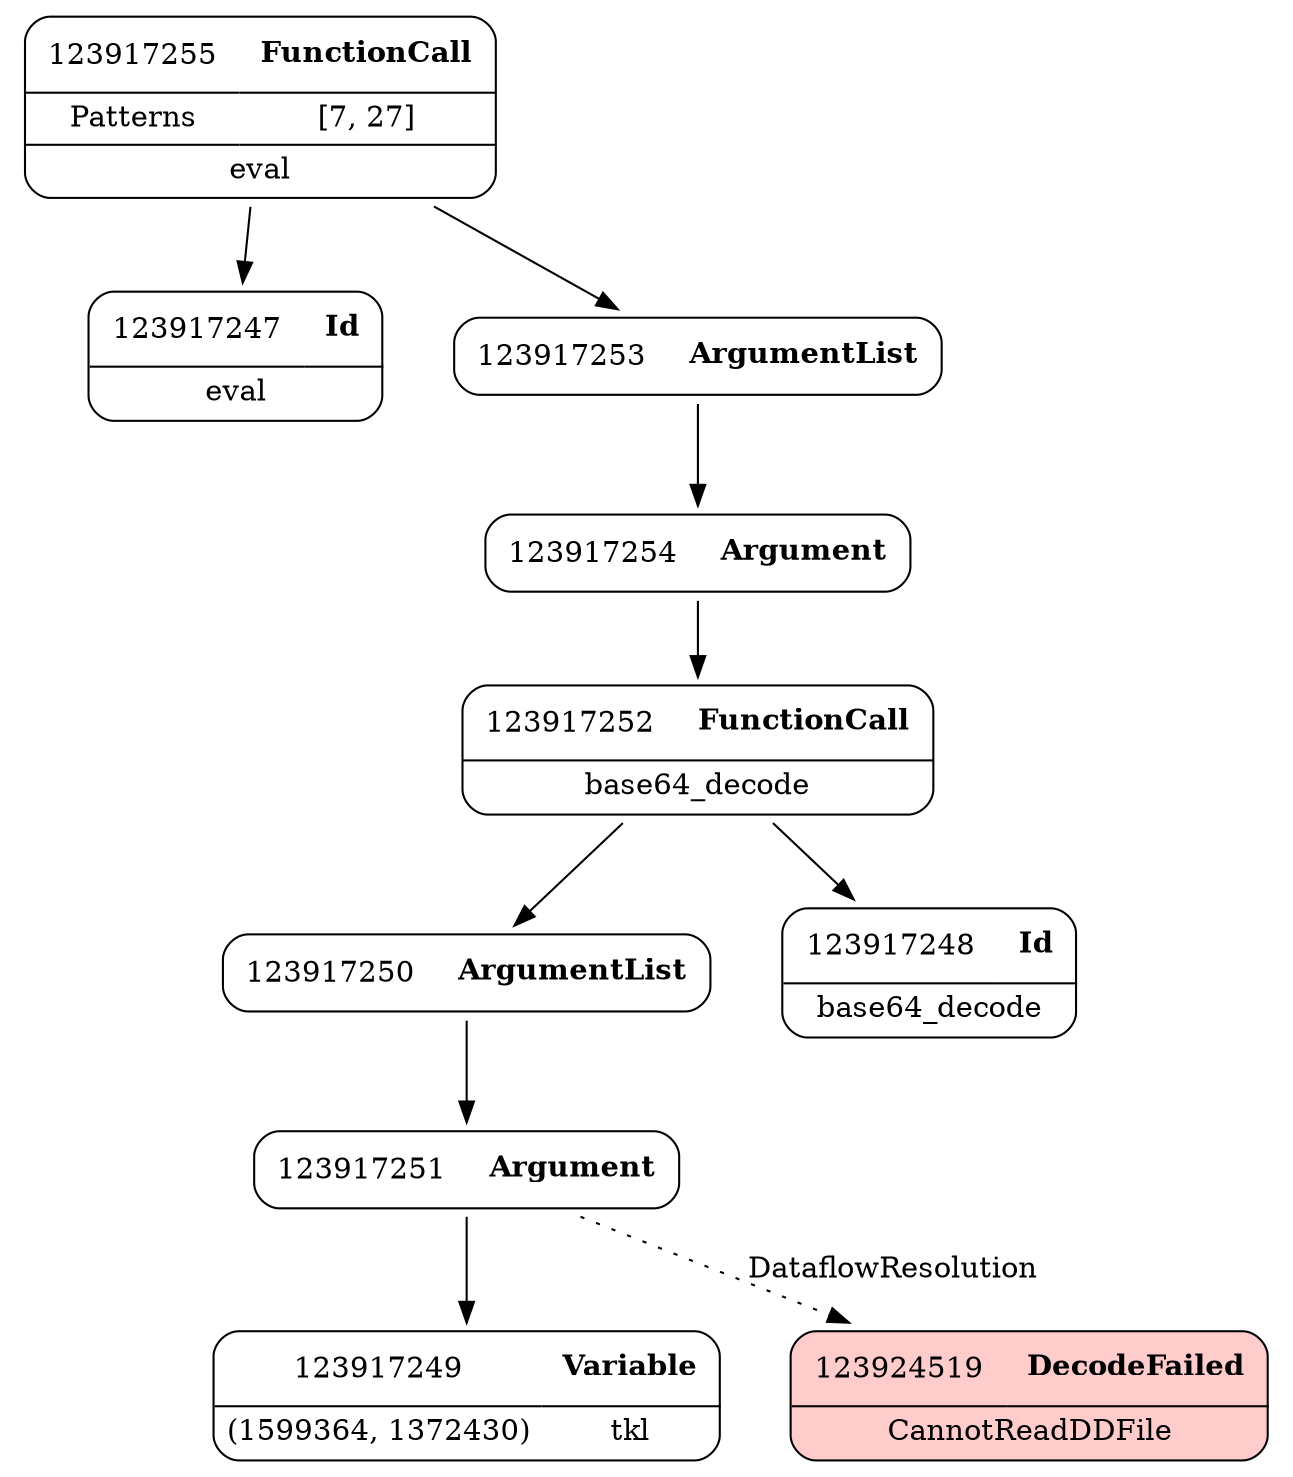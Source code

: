 digraph ast {
node [shape=none];
123917250 [label=<<TABLE border='1' cellspacing='0' cellpadding='10' style='rounded' ><TR><TD border='0'>123917250</TD><TD border='0'><B>ArgumentList</B></TD></TR></TABLE>>];
123917250 -> 123917251 [weight=2];
123917251 [label=<<TABLE border='1' cellspacing='0' cellpadding='10' style='rounded' ><TR><TD border='0'>123917251</TD><TD border='0'><B>Argument</B></TD></TR></TABLE>>];
123917251 -> 123917249 [weight=2];
123917251 -> 123924519 [style=dotted,label=DataflowResolution];
123917248 [label=<<TABLE border='1' cellspacing='0' cellpadding='10' style='rounded' ><TR><TD border='0'>123917248</TD><TD border='0'><B>Id</B></TD></TR><HR/><TR><TD border='0' cellpadding='5' colspan='2'>base64_decode</TD></TR></TABLE>>];
123917249 [label=<<TABLE border='1' cellspacing='0' cellpadding='10' style='rounded' ><TR><TD border='0'>123917249</TD><TD border='0'><B>Variable</B></TD></TR><HR/><TR><TD border='0' cellpadding='5'>(1599364, 1372430)</TD><TD border='0' cellpadding='5'>tkl</TD></TR></TABLE>>];
123917254 [label=<<TABLE border='1' cellspacing='0' cellpadding='10' style='rounded' ><TR><TD border='0'>123917254</TD><TD border='0'><B>Argument</B></TD></TR></TABLE>>];
123917254 -> 123917252 [weight=2];
123917255 [label=<<TABLE border='1' cellspacing='0' cellpadding='10' style='rounded' ><TR><TD border='0'>123917255</TD><TD border='0'><B>FunctionCall</B></TD></TR><HR/><TR><TD border='0' cellpadding='5'>Patterns</TD><TD border='0' cellpadding='5'>[7, 27]</TD></TR><HR/><TR><TD border='0' cellpadding='5' colspan='2'>eval</TD></TR></TABLE>>];
123917255 -> 123917247 [weight=2];
123917255 -> 123917253 [weight=2];
123924519 [label=<<TABLE border='1' cellspacing='0' cellpadding='10' style='rounded' bgcolor='#FFCCCC' ><TR><TD border='0'>123924519</TD><TD border='0'><B>DecodeFailed</B></TD></TR><HR/><TR><TD border='0' cellpadding='5' colspan='2'>CannotReadDDFile</TD></TR></TABLE>>];
123917252 [label=<<TABLE border='1' cellspacing='0' cellpadding='10' style='rounded' ><TR><TD border='0'>123917252</TD><TD border='0'><B>FunctionCall</B></TD></TR><HR/><TR><TD border='0' cellpadding='5' colspan='2'>base64_decode</TD></TR></TABLE>>];
123917252 -> 123917248 [weight=2];
123917252 -> 123917250 [weight=2];
123917253 [label=<<TABLE border='1' cellspacing='0' cellpadding='10' style='rounded' ><TR><TD border='0'>123917253</TD><TD border='0'><B>ArgumentList</B></TD></TR></TABLE>>];
123917253 -> 123917254 [weight=2];
123917247 [label=<<TABLE border='1' cellspacing='0' cellpadding='10' style='rounded' ><TR><TD border='0'>123917247</TD><TD border='0'><B>Id</B></TD></TR><HR/><TR><TD border='0' cellpadding='5' colspan='2'>eval</TD></TR></TABLE>>];
}
